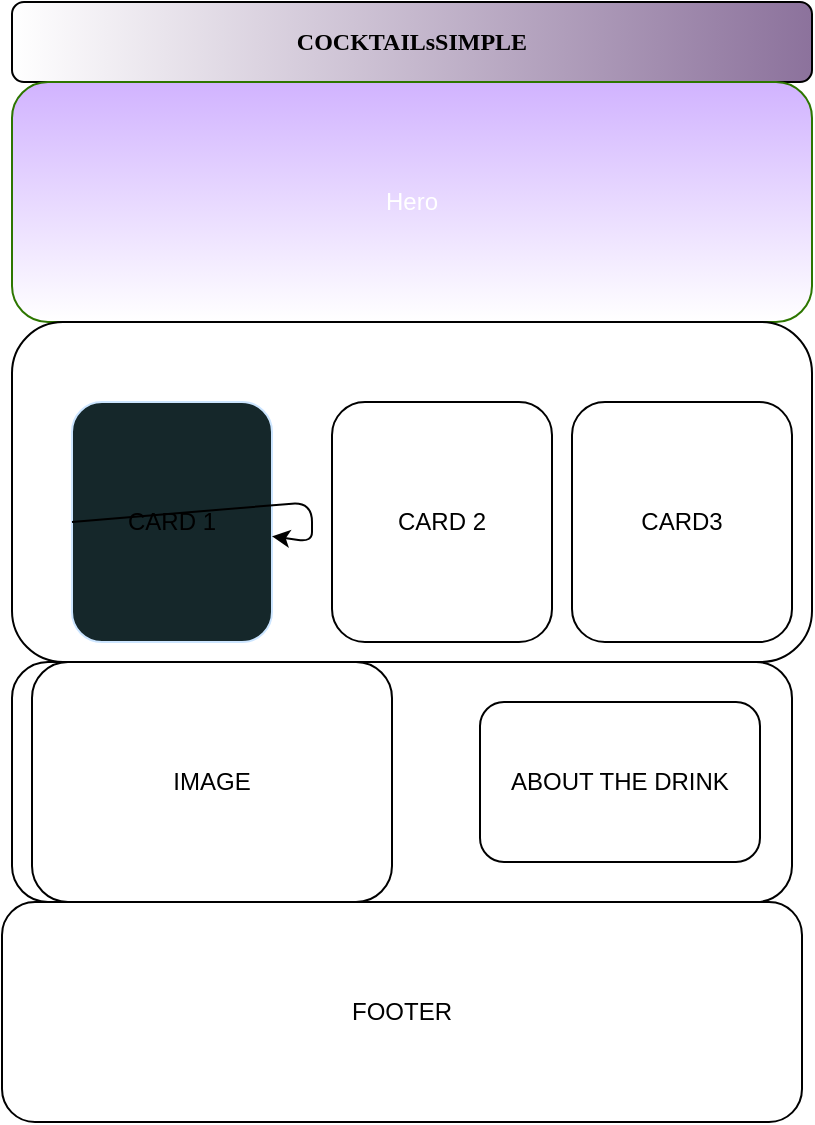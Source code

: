 <mxfile>
    <diagram id="-6iq8A_GzVqjcIclheJv" name="Page-1">
        <mxGraphModel dx="653" dy="436" grid="1" gridSize="10" guides="1" tooltips="1" connect="1" arrows="1" fold="1" page="1" pageScale="1" pageWidth="1169" pageHeight="827" background="#ffffff" math="0" shadow="0">
            <root>
                <mxCell id="0"/>
                <mxCell id="1" parent="0"/>
                <mxCell id="2" value="COCKTAILsSIMPLE" style="rounded=1;whiteSpace=wrap;html=1;fontFamily=Garamond;horizontal=1;fontStyle=1;verticalAlign=middle;gradientColor=#8C729C;gradientDirection=east;" parent="1" vertex="1">
                    <mxGeometry x="40" y="40" width="400" height="40" as="geometry"/>
                </mxCell>
                <mxCell id="4" value="Hero" style="rounded=1;whiteSpace=wrap;html=1;fillColor=default;fontColor=#ffffff;strokeColor=#2D7600;gradientColor=#D1B3FF;gradientDirection=north;" parent="1" vertex="1">
                    <mxGeometry x="40" y="80" width="400" height="120" as="geometry"/>
                </mxCell>
                <mxCell id="5" value="Cards" style="rounded=1;whiteSpace=wrap;html=1;gradientColor=#ffffff;" parent="1" vertex="1">
                    <mxGeometry x="40" y="200" width="400" height="170" as="geometry"/>
                </mxCell>
                <mxCell id="6" value="CARD 1" style="rounded=1;whiteSpace=wrap;html=1;fillColor=#15272A;strokeColor=#CCE5FF;" parent="1" vertex="1">
                    <mxGeometry x="70" y="240" width="100" height="120" as="geometry"/>
                </mxCell>
                <mxCell id="7" value="CARD 2" style="rounded=1;whiteSpace=wrap;html=1;" parent="1" vertex="1">
                    <mxGeometry x="200" y="240" width="110" height="120" as="geometry"/>
                </mxCell>
                <mxCell id="8" value="&amp;nbsp; &amp;nbsp; &amp;nbsp; &amp;nbsp; &amp;nbsp; &amp;nbsp;" style="rounded=1;whiteSpace=wrap;html=1;" parent="1" vertex="1">
                    <mxGeometry x="40" y="370" width="390" height="120" as="geometry"/>
                </mxCell>
                <mxCell id="9" value="IMAGE" style="rounded=1;whiteSpace=wrap;html=1;" parent="1" vertex="1">
                    <mxGeometry x="50" y="370" width="180" height="120" as="geometry"/>
                </mxCell>
                <mxCell id="10" value="ABOUT THE DRINK" style="rounded=1;whiteSpace=wrap;html=1;" parent="1" vertex="1">
                    <mxGeometry x="274" y="390" width="140" height="80" as="geometry"/>
                </mxCell>
                <mxCell id="11" value="FOOTER" style="rounded=1;whiteSpace=wrap;html=1;" parent="1" vertex="1">
                    <mxGeometry x="35" y="490" width="400" height="110" as="geometry"/>
                </mxCell>
                <mxCell id="12" style="edgeStyle=none;html=1;exitX=0;exitY=0.5;exitDx=0;exitDy=0;" edge="1" parent="1" source="6" target="6">
                    <mxGeometry relative="1" as="geometry">
                        <Array as="points">
                            <mxPoint x="110" y="280"/>
                        </Array>
                    </mxGeometry>
                </mxCell>
                <mxCell id="13" value="CARD3" style="rounded=1;whiteSpace=wrap;html=1;" vertex="1" parent="1">
                    <mxGeometry x="320" y="240" width="110" height="120" as="geometry"/>
                </mxCell>
            </root>
        </mxGraphModel>
    </diagram>
</mxfile>